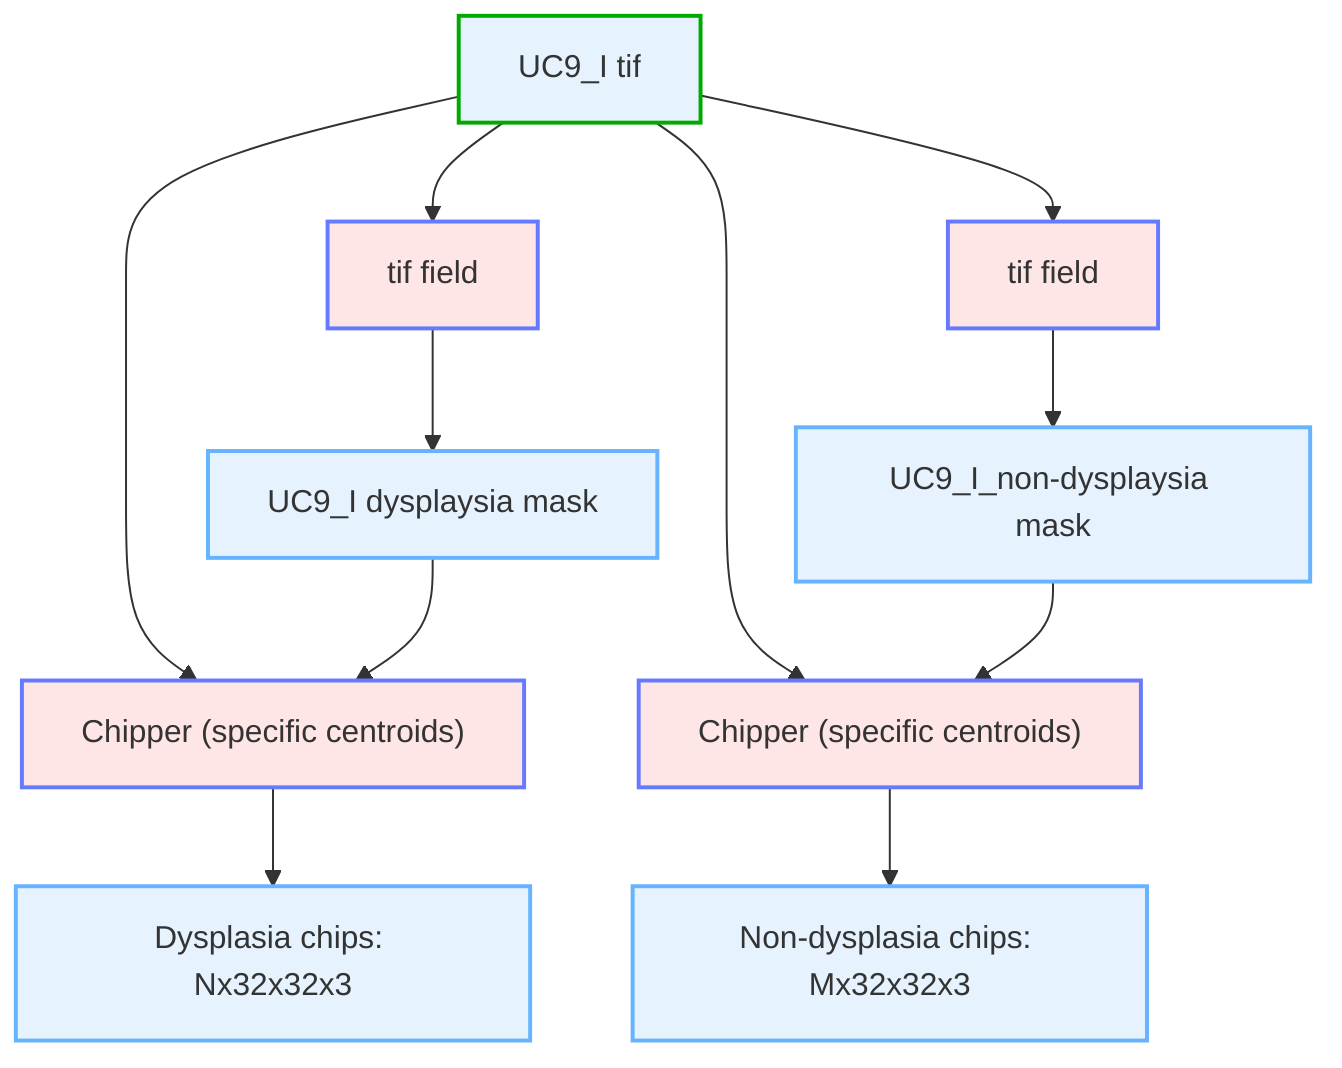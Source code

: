 %%{init: {'themeVariables': {'nodeTextColor':'#000'}}}%%
flowchart TD
    classDef data fill:#e6f3ff,stroke:#66b3ff,stroke-width:2px
    classDef op fill:#ffe6e6,stroke:#667aff,stroke-width:2px,shape:round-rect
    classDef inputData fill:#e6f3ff,stroke:#00AA00,stroke-width:2px
    classDef outputData fill:#e6f3ff,stroke:#FF00FF,stroke-width:2px
    classDef outputMetric fill:#e6f3ff,stroke:#FFFF00,stroke-width:2px

    data25["UC9_I tif"]:::inputData
    data26["UC9_I dysplaysia mask"]:::data
    data27["UC9_I_non-dysplaysia mask"]:::data
    op15["tif field"]:::op
    op16["tif field"]:::op
    data25 --> op15 --> data26
    data25 --> op16 --> data27
    op17["Chipper (specific centroids)"]:::op
    op18["Chipper (specific centroids)"]:::op
    data28["Dysplasia chips: Nx32x32x3"]:::data
    data29["Non-dysplasia chips: Mx32x32x3"]:::data
    data25 & data26 --> op17 --> data28
    data25 & data27 --> op18 --> data29